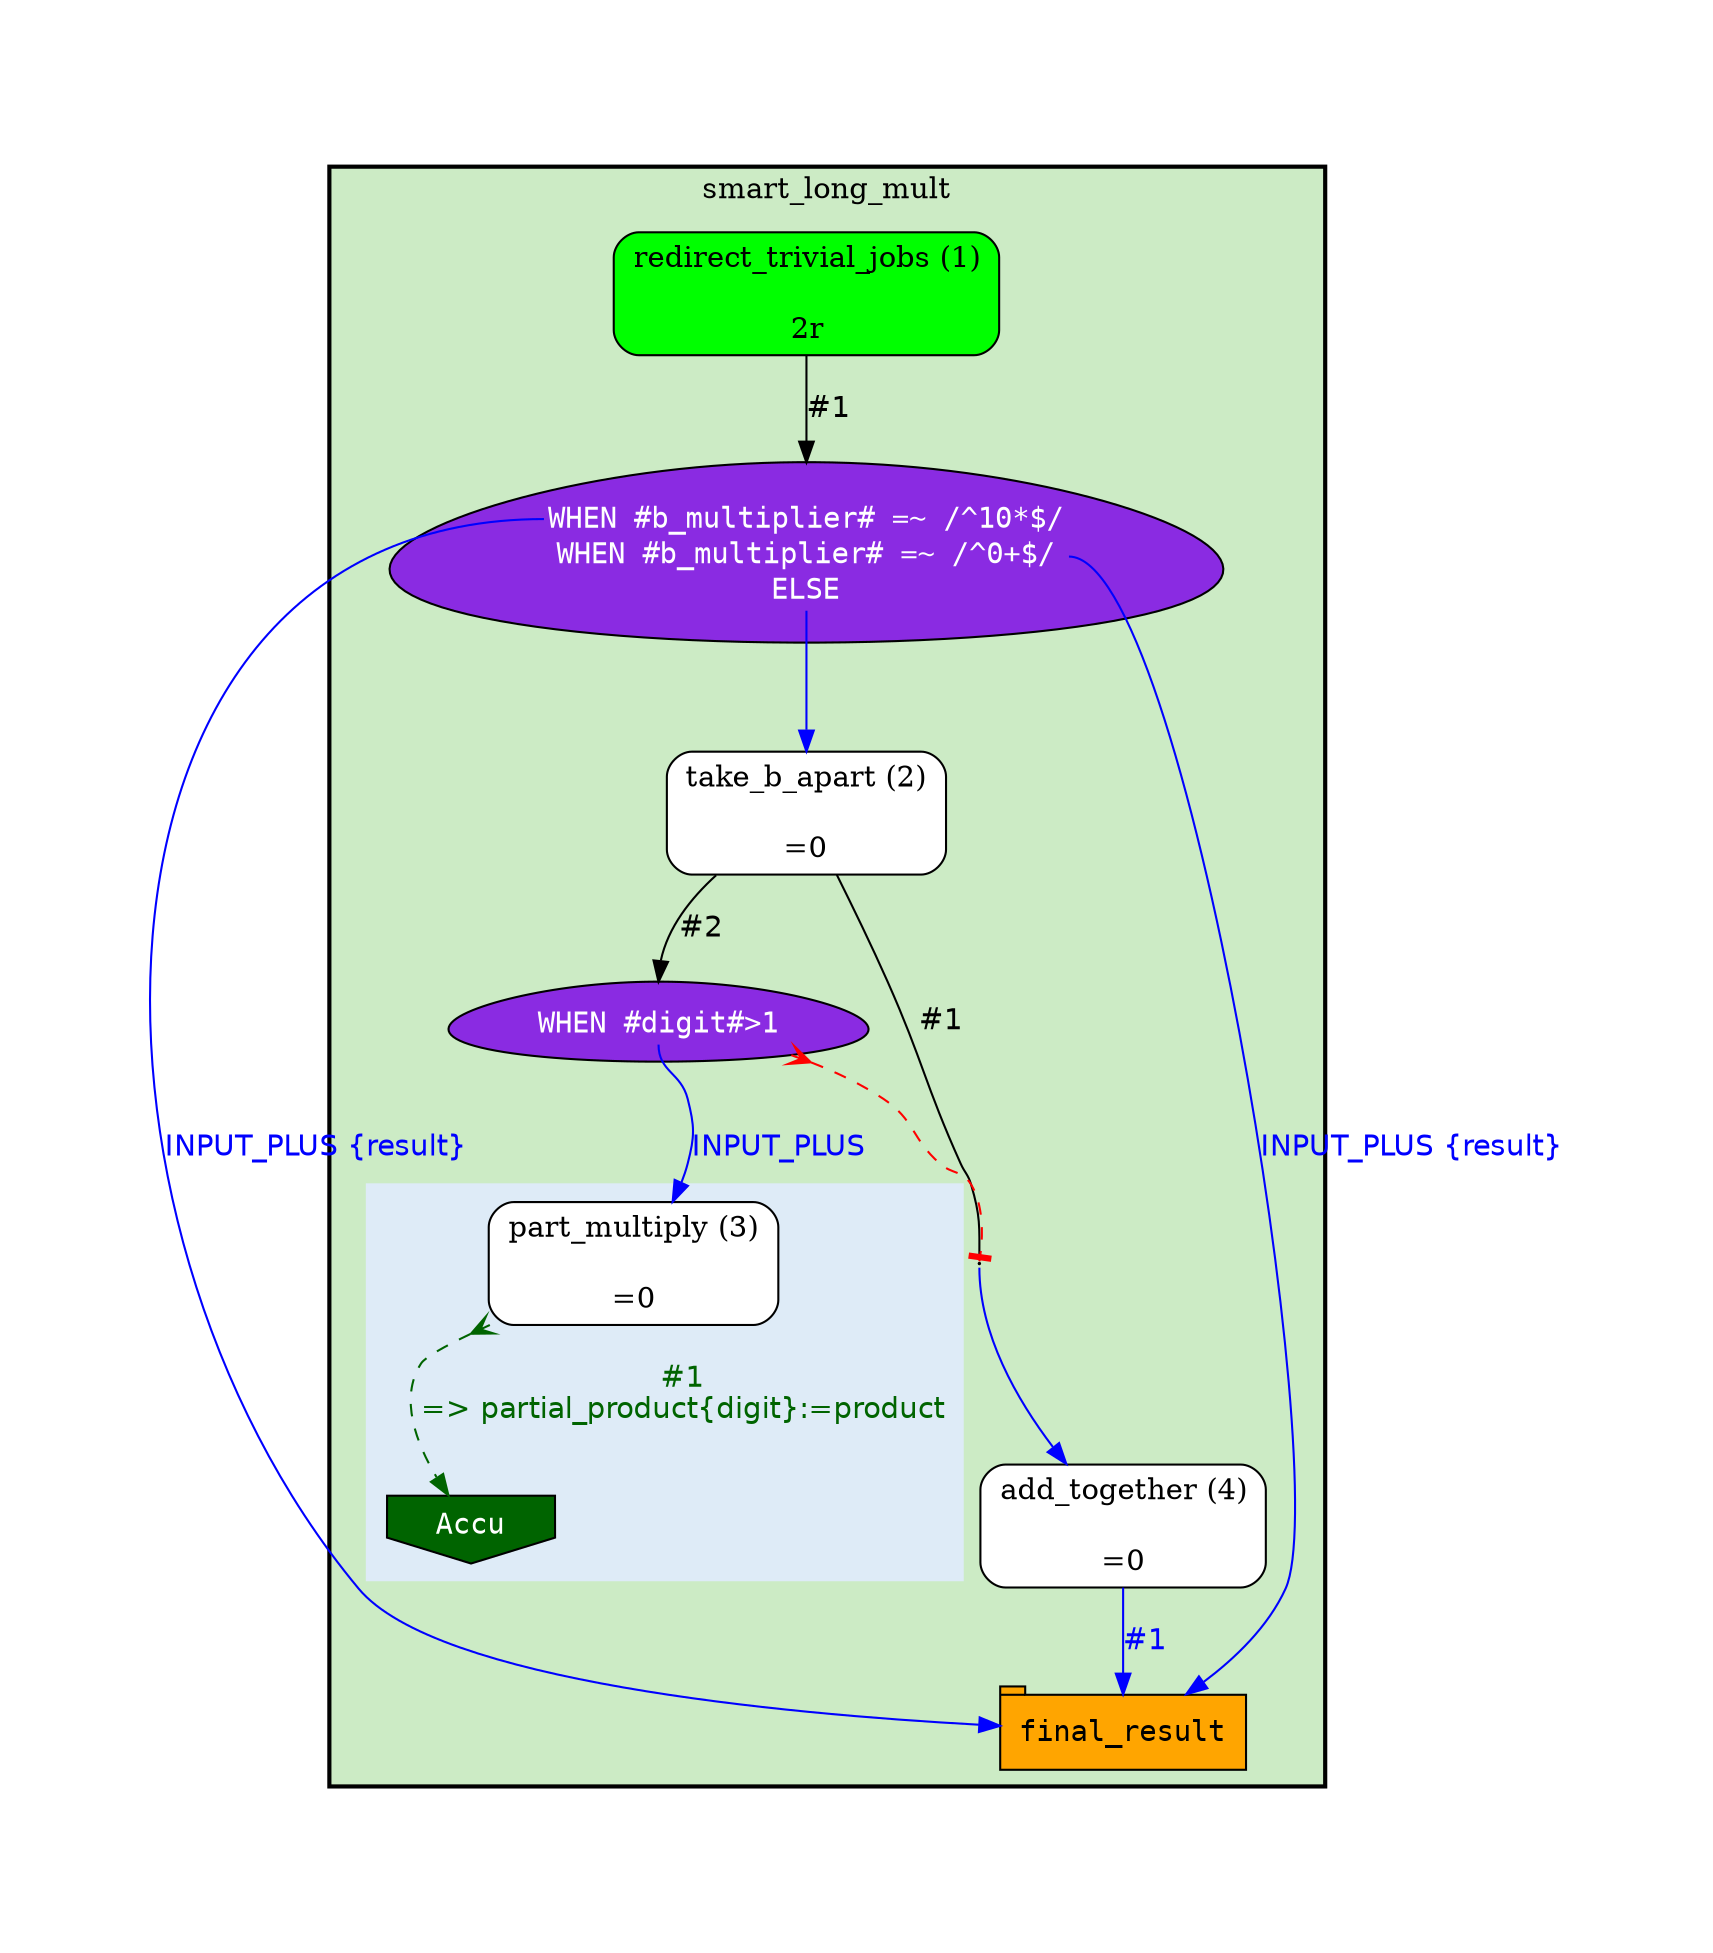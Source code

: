 digraph test {
	ratio="compress"; concentrate = "true"; name = "AnalysisWorkflow"; pad = "1.0";
	analysis_redirect_trivial_jobs [fillcolor="green", fontname="Times-Roman", label=<<table border="0" cellborder="0" cellspacing="0" cellpadding="1"><tr><td colspan="1">redirect_trivial_jobs (1)</td></tr><tr><td colspan="1"> </td></tr><tr><td bgcolor="green" width="100%">2r</td></tr></table>>, shape="Mrecord", style="filled"];
	dfr_1_mp [fillcolor="blueviolet", fontcolor="white", fontname="Courier", label=<<table border="0" cellborder="0" cellspacing="0" cellpadding="1">i<tr><td></td></tr><tr><td port="cond_0">WHEN #b_multiplier# =~ /^10*$/</td></tr><tr><td port="cond_1">WHEN #b_multiplier# =~ /^0+$/</td></tr><tr><td port="cond_2">ELSE</td></tr></table>>, shape="egg", style="filled"];
	table_final_result [fillcolor="orange", fontcolor="black", fontname="Courier", label=<<table border="0" cellborder="0" cellspacing="0" cellpadding="1"><tr><td colspan="1">final_result</td></tr></table>>, shape="tab", style="filled"];
	analysis_take_b_apart [fillcolor="white", fontname="Times-Roman", label=<<table border="0" cellborder="0" cellspacing="0" cellpadding="1"><tr><td colspan="1">take_b_apart (2)</td></tr><tr><td colspan="1"> </td></tr><tr><td>=0</td></tr></table>>, shape="Mrecord", style="filled"];
	dfr_2_mp [fixedsize="1", height="0.01", label="dfr_2_mp", shape="point", width="0.01"];
	analysis_add_together [fillcolor="white", fontname="Times-Roman", label=<<table border="0" cellborder="0" cellspacing="0" cellpadding="1"><tr><td colspan="1">add_together (4)</td></tr><tr><td colspan="1"> </td></tr><tr><td>=0</td></tr></table>>, shape="Mrecord", style="filled"];
	dfr_3_mp [fillcolor="blueviolet", fontcolor="white", fontname="Courier", label=<<table border="0" cellborder="0" cellspacing="0" cellpadding="1">i<tr><td></td></tr><tr><td port="cond_0">WHEN #digit#&gt;1</td></tr></table>>, shape="egg", style="filled"];
	analysis_part_multiply [fillcolor="white", fontname="Times-Roman", label=<<table border="0" cellborder="0" cellspacing="0" cellpadding="1"><tr><td colspan="1">part_multiply (3)</td></tr><tr><td colspan="1"> </td></tr><tr><td>=0</td></tr></table>>, shape="Mrecord", style="filled"];
	sink_dfr_2_mp [fillcolor="darkgreen", fontcolor="white", fontname="Courier", label="Accu", shape="invhouse", style="filled"];
	analysis_add_together -> table_final_result [color="blue", fontcolor="blue", fontname="Helvetica", label="#1\n"];
	analysis_part_multiply -> sink_dfr_2_mp [arrowtail="crow", color="darkgreen", dir="both", fontcolor="darkgreen", fontname="Helvetica", label="#1\n=> partial_product{digit}:=product", style="dashed"];
	analysis_redirect_trivial_jobs -> dfr_1_mp [arrowhead="normal", color="black", fontcolor="black", fontname="Helvetica", headport="n", label="#1"];
	analysis_take_b_apart -> dfr_2_mp [arrowhead="none", color="black", fontcolor="black", fontname="Helvetica", headport="n", label="#1"];
	analysis_take_b_apart -> dfr_3_mp [arrowhead="normal", color="black", fontcolor="black", fontname="Helvetica", headport="n", label="#2"];
	dfr_1_mp -> analysis_take_b_apart [color="blue", fontcolor="blue", fontname="Helvetica", label="\n", tailport="cond_2"];
	dfr_1_mp -> table_final_result [color="blue", fontcolor="blue", fontname="Helvetica", label="\nINPUT_PLUS {result}", tailport="cond_0"];
	dfr_1_mp -> table_final_result [color="blue", fontcolor="blue", fontname="Helvetica", label="\nINPUT_PLUS {result}", tailport="cond_1"];
	dfr_2_mp -> analysis_add_together [color="blue", fontcolor="blue", fontname="Helvetica", label="\n", tailport="s"];
	dfr_3_mp -> analysis_part_multiply [color="blue", fontcolor="blue", fontname="Helvetica", label="\nINPUT_PLUS ", tailport="cond_0"];
	dfr_3_mp -> dfr_2_mp [arrowhead="tee", arrowtail="crow", color="red", dir="both", style="dashed"];

subgraph cluster_smart_long_mult {
	label="smart_long_mult";
	style="bold,filled";
	colorscheme="pastel19";
	fillcolor="3";
	color="";
	analysis_add_together;
	analysis_redirect_trivial_jobs;
	analysis_take_b_apart;
	subgraph cluster_cl_dfr_2_mp {
		label="";
		style="filled";
		colorscheme="blues9";
		fillcolor="2";
		color="2";
		analysis_part_multiply;
		sink_dfr_2_mp;
	}
	dfr_1_mp;
	dfr_2_mp;
	dfr_3_mp;
	table_final_result;
	table_final_result;
	table_final_result;
}
}
